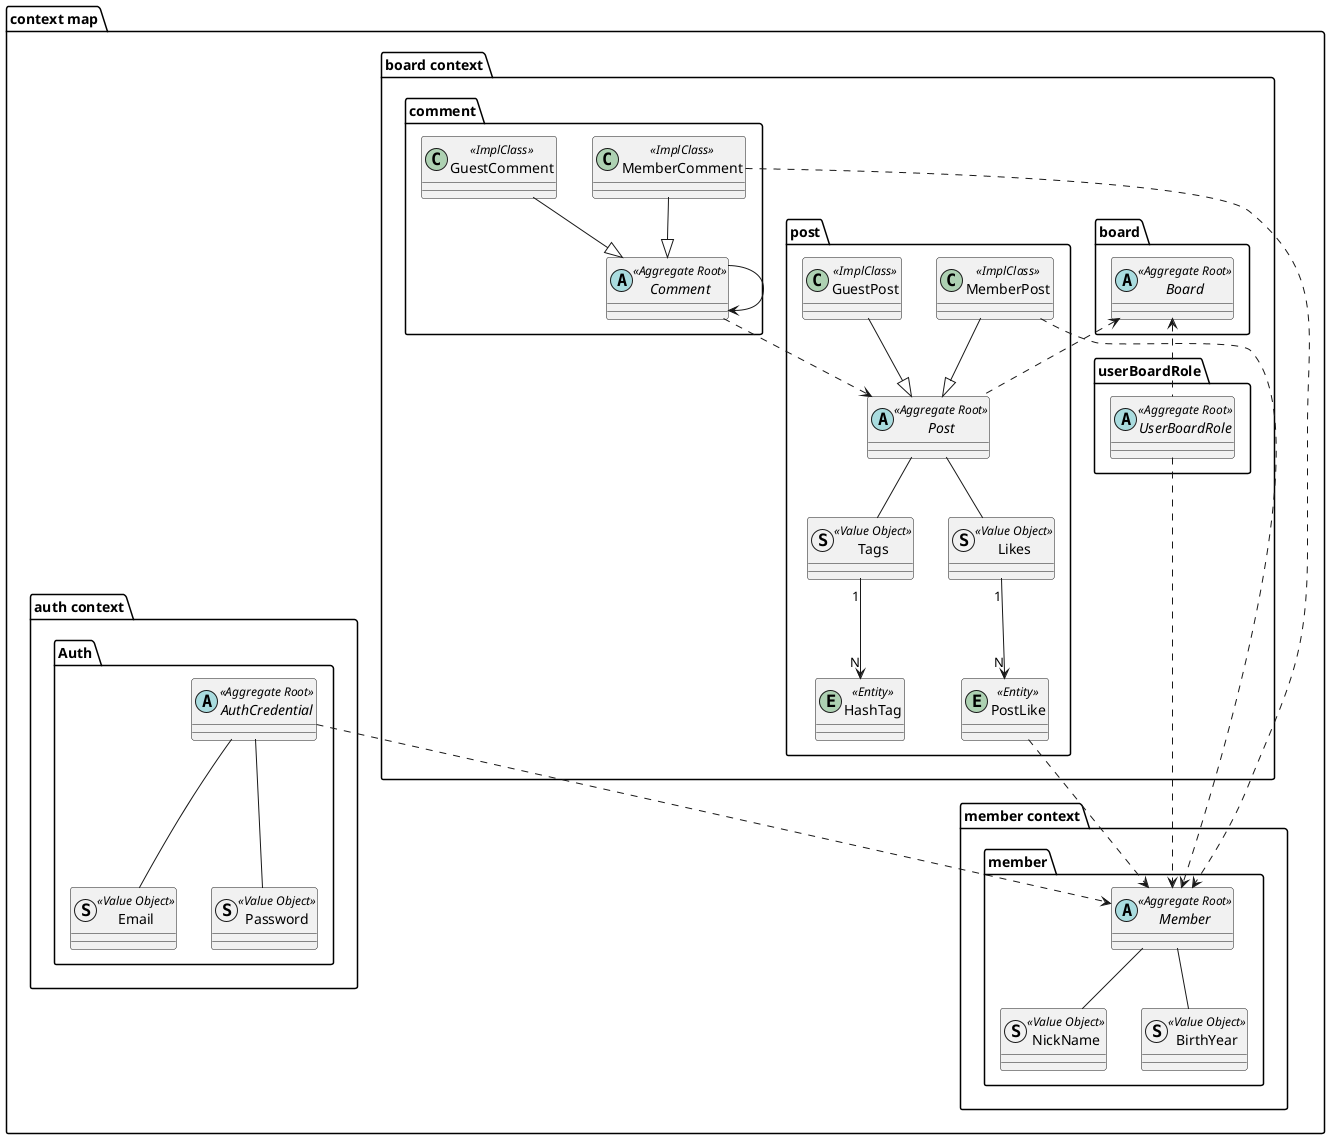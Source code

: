 @startuml

package "context map" {
    package "board context"{
        package "board"{
            abstract Board <<Aggregate Root>>{
            }
        }

        package "post"{
            abstract Post <<Aggregate Root>>{
            }
            class GuestPost <<ImplClass>>{
            }
            class MemberPost <<ImplClass>>{
            }
            '해시태그
            entity HashTag <<Entity>>{
            }
            struct Tags <<Value Object>>{
            }
            Post -- Tags
            Tags "1" --> "N" HashTag
            '좋아요
            entity PostLike <<Entity>>{
            }
            struct Likes <<Value Object>>{
            }
            Post -- Likes
            Likes "1" --> "N" PostLike
        }

        package "comment"{
            abstract Comment <<Aggregate Root>>{
            }
            class GuestComment <<ImplClass>>{
            }
            class MemberComment <<ImplClass>>{
            }
        }

        package "userBoardRole"{
            abstract UserBoardRole <<Aggregate Root>>{
            }
        }

        GuestPost --|> Post
        MemberPost --|> Post
        GuestComment --|> Comment
        MemberComment --|> Comment

    }

    package "member context"{
        package "member"{
          abstract Member <<Aggregate Root>>{
          }
          struct NickName <<Value Object>>{
          }
          struct BirthYear <<Value Object>>{
          }
          Member -- NickName
          Member -- BirthYear
        }
    }

    package "auth context"{
        package "Auth" {
            abstract AuthCredential <<Aggregate Root>>{
            }
            struct Email <<Value Object>>{
            }
            struct Password <<Value Object>>{
            }
            AuthCredential -- Email
            AuthCredential -- Password
        }
    }


    Board <.. UserBoardRole
    Board <.. Post

    AuthCredential ..> Member
    UserBoardRole ..> Member
    MemberPost ..> Member
    PostLike ..> Member
    MemberComment ..> Member
    Comment ..> Post
    Comment --> Comment

}
@enduml
